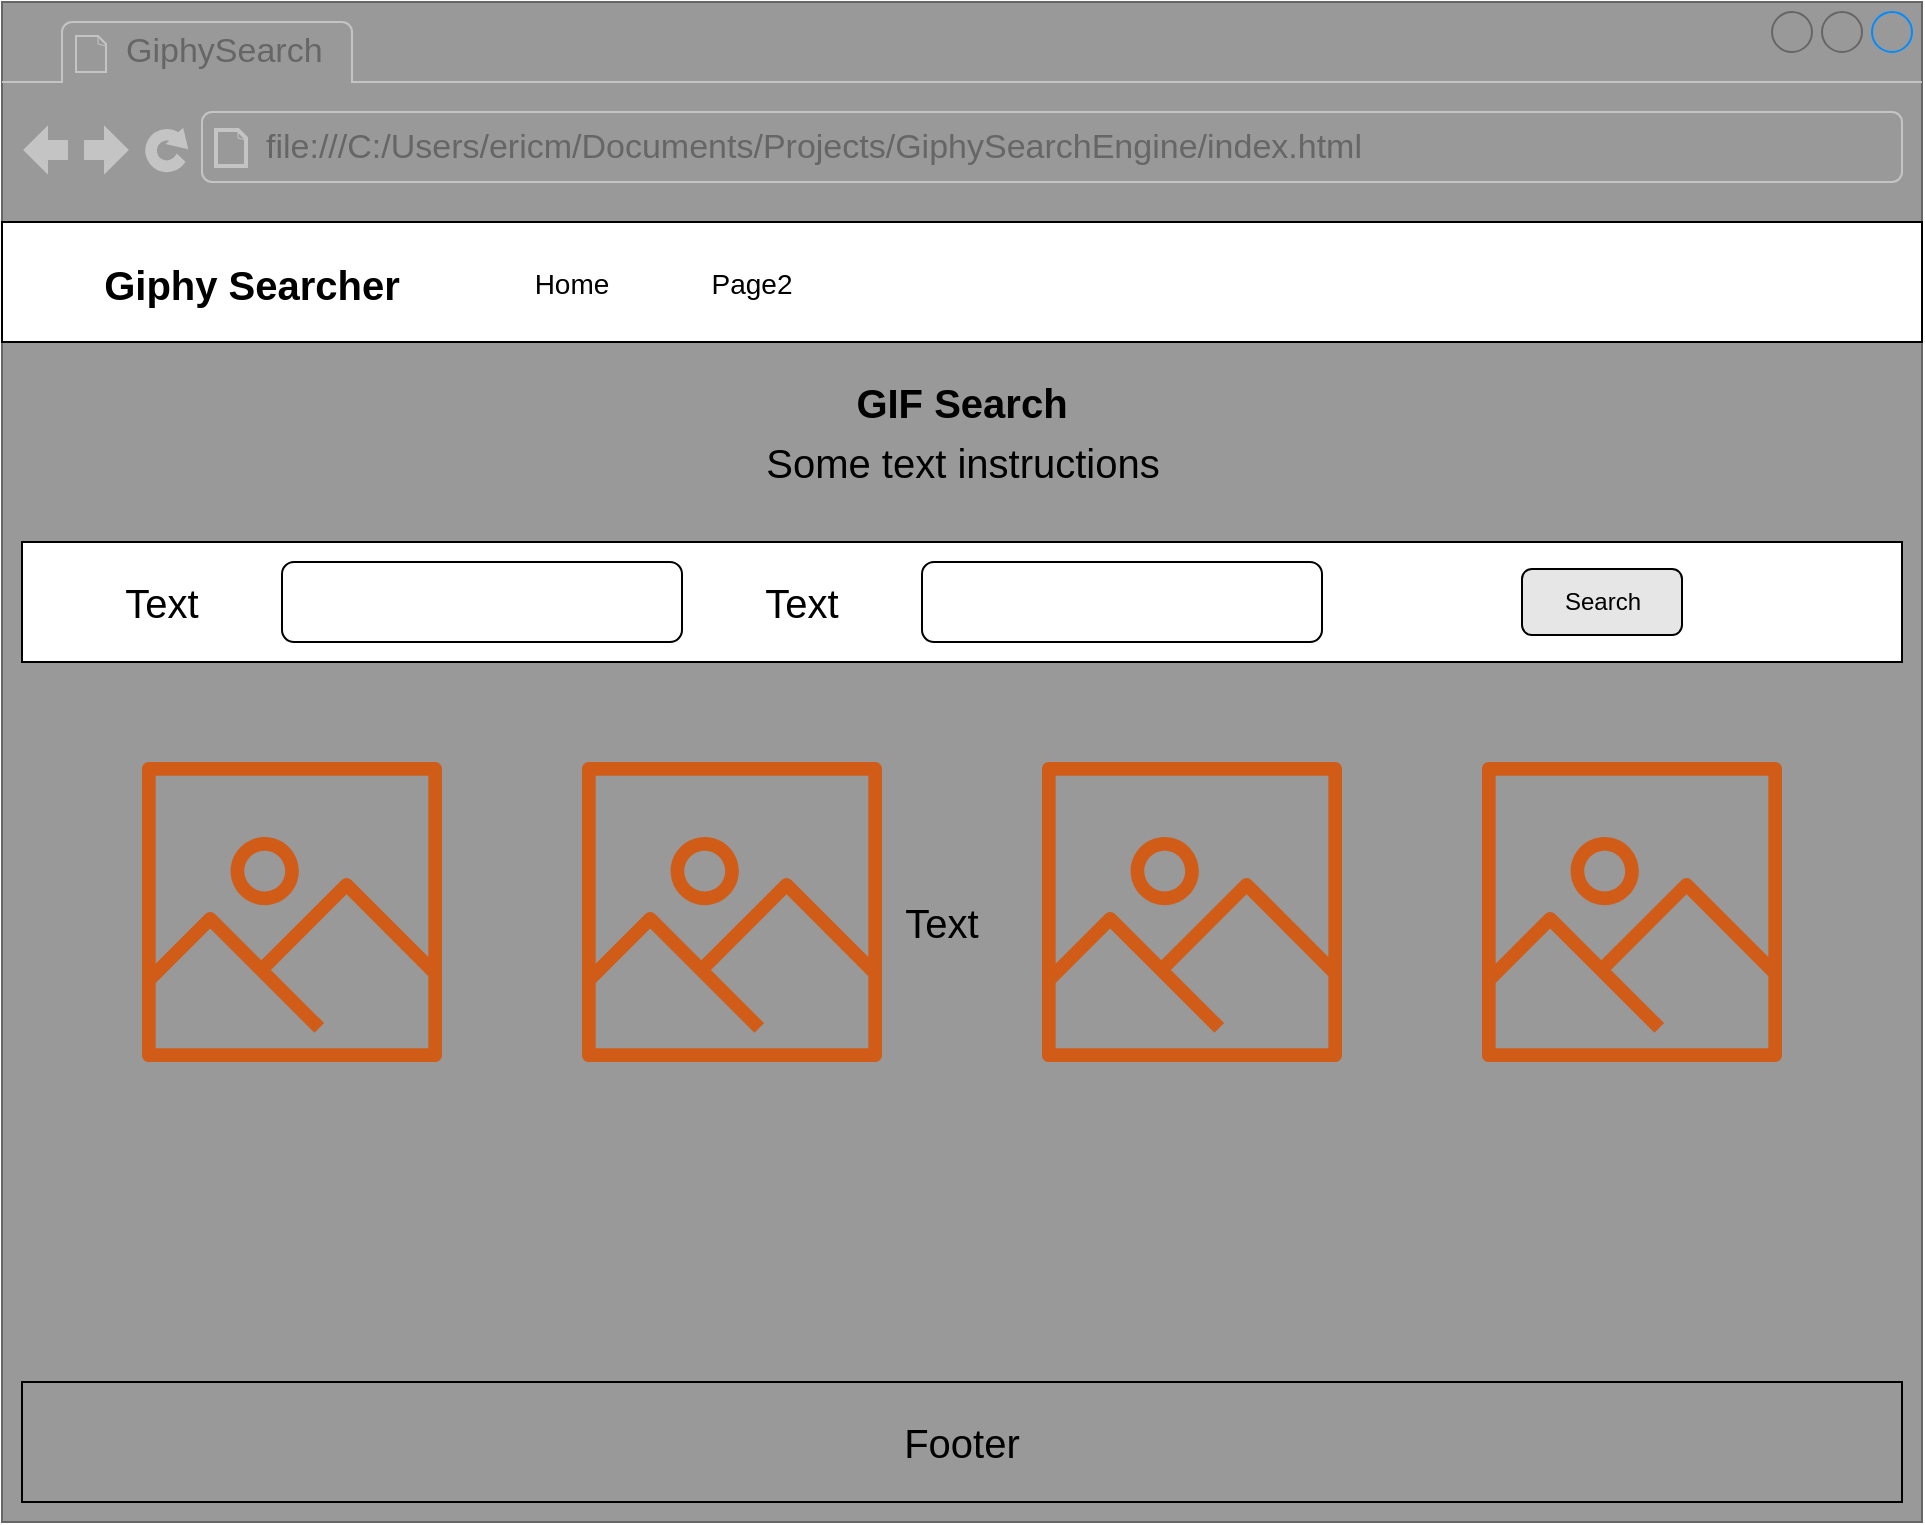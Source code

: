 <mxfile version="14.5.1" type="device"><diagram name="Page-1" id="03018318-947c-dd8e-b7a3-06fadd420f32"><mxGraphModel dx="1217" dy="706" grid="1" gridSize="10" guides="1" tooltips="1" connect="1" arrows="1" fold="1" page="1" pageScale="1" pageWidth="1100" pageHeight="850" background="#ffffff" math="0" shadow="0"><root><mxCell id="0"/><mxCell id="1" parent="0"/><mxCell id="Lc72xYoCjtKz5yFvNJ_N-2" value="" style="strokeWidth=1;shadow=0;dashed=0;align=center;html=1;shape=mxgraph.mockup.containers.browserWindow;rSize=0;strokeColor=#666666;strokeColor2=#008cff;strokeColor3=#c4c4c4;mainText=,;recursiveResize=0;fontColor=#333333;fillColor=#999999;" vertex="1" parent="1"><mxGeometry x="80" y="40" width="960" height="760" as="geometry"/></mxCell><mxCell id="Lc72xYoCjtKz5yFvNJ_N-3" value="GiphySearch" style="strokeWidth=1;shadow=0;dashed=0;align=center;html=1;shape=mxgraph.mockup.containers.anchor;fontSize=17;fontColor=#666666;align=left;" vertex="1" parent="Lc72xYoCjtKz5yFvNJ_N-2"><mxGeometry x="60" y="12" width="110" height="26" as="geometry"/></mxCell><mxCell id="Lc72xYoCjtKz5yFvNJ_N-4" value="file:///C:/Users/ericm/Documents/Projects/GiphySearchEngine/index.html" style="strokeWidth=1;shadow=0;dashed=0;align=center;html=1;shape=mxgraph.mockup.containers.anchor;rSize=0;fontSize=17;fontColor=#666666;align=left;" vertex="1" parent="Lc72xYoCjtKz5yFvNJ_N-2"><mxGeometry x="130" y="60" width="250" height="26" as="geometry"/></mxCell><mxCell id="Lc72xYoCjtKz5yFvNJ_N-10" value="" style="rounded=0;whiteSpace=wrap;html=1;" vertex="1" parent="Lc72xYoCjtKz5yFvNJ_N-2"><mxGeometry y="110" width="960" height="60" as="geometry"/></mxCell><mxCell id="Lc72xYoCjtKz5yFvNJ_N-8" value="Giphy Searcher" style="fillColor=none;strokeColor=none;fontSize=20;fontStyle=1" vertex="1" parent="Lc72xYoCjtKz5yFvNJ_N-2"><mxGeometry x="40" y="120" width="170" height="40" as="geometry"/></mxCell><mxCell id="Lc72xYoCjtKz5yFvNJ_N-11" value="Home" style="fillColor=none;strokeColor=none;fontSize=14;" vertex="1" parent="Lc72xYoCjtKz5yFvNJ_N-2"><mxGeometry x="240" y="120" width="90" height="40" as="geometry"/></mxCell><mxCell id="Lc72xYoCjtKz5yFvNJ_N-12" value="Page2" style="fillColor=none;strokeColor=none;fontSize=14;" vertex="1" parent="Lc72xYoCjtKz5yFvNJ_N-2"><mxGeometry x="330" y="120" width="90" height="40" as="geometry"/></mxCell><mxCell id="Lc72xYoCjtKz5yFvNJ_N-13" value="GIF Search" style="text;html=1;strokeColor=none;fillColor=none;align=center;verticalAlign=middle;whiteSpace=wrap;rounded=0;fontSize=20;fontColor=#000000;fontStyle=1" vertex="1" parent="Lc72xYoCjtKz5yFvNJ_N-2"><mxGeometry x="405" y="190" width="150" height="20" as="geometry"/></mxCell><mxCell id="Lc72xYoCjtKz5yFvNJ_N-14" value="Some text instructions" style="text;html=1;strokeColor=none;fillColor=none;align=center;verticalAlign=middle;whiteSpace=wrap;rounded=0;fontSize=20;fontColor=#000000;fontStyle=0" vertex="1" parent="Lc72xYoCjtKz5yFvNJ_N-2"><mxGeometry x="337.5" y="220" width="285" height="20" as="geometry"/></mxCell><mxCell id="Lc72xYoCjtKz5yFvNJ_N-15" value="" style="rounded=0;whiteSpace=wrap;html=1;fontSize=20;fontColor=#000000;" vertex="1" parent="Lc72xYoCjtKz5yFvNJ_N-2"><mxGeometry x="10" y="270" width="940" height="60" as="geometry"/></mxCell><mxCell id="Lc72xYoCjtKz5yFvNJ_N-16" value="Text" style="text;html=1;strokeColor=none;fillColor=none;align=center;verticalAlign=middle;whiteSpace=wrap;rounded=0;fontSize=20;fontColor=#000000;" vertex="1" parent="Lc72xYoCjtKz5yFvNJ_N-2"><mxGeometry x="60" y="290" width="40" height="20" as="geometry"/></mxCell><mxCell id="Lc72xYoCjtKz5yFvNJ_N-17" value="" style="rounded=1;whiteSpace=wrap;html=1;fontSize=20;fontColor=#000000;" vertex="1" parent="Lc72xYoCjtKz5yFvNJ_N-2"><mxGeometry x="140" y="280" width="200" height="40" as="geometry"/></mxCell><mxCell id="Lc72xYoCjtKz5yFvNJ_N-18" value="Text" style="text;html=1;strokeColor=none;fillColor=none;align=center;verticalAlign=middle;whiteSpace=wrap;rounded=0;fontSize=20;fontColor=#000000;" vertex="1" parent="Lc72xYoCjtKz5yFvNJ_N-2"><mxGeometry x="380" y="290" width="40" height="20" as="geometry"/></mxCell><mxCell id="Lc72xYoCjtKz5yFvNJ_N-19" value="" style="rounded=1;whiteSpace=wrap;html=1;fontSize=20;fontColor=#000000;" vertex="1" parent="Lc72xYoCjtKz5yFvNJ_N-2"><mxGeometry x="460" y="280" width="200" height="40" as="geometry"/></mxCell><mxCell id="Lc72xYoCjtKz5yFvNJ_N-20" value="Search" style="rounded=1;align=center;html=1;fontSize=12;fillColor=#E6E6E6;strokeWidth=1;perimeterSpacing=1;" vertex="1" parent="Lc72xYoCjtKz5yFvNJ_N-2"><mxGeometry x="760" y="283.5" width="80" height="33" as="geometry"/></mxCell><mxCell id="Lc72xYoCjtKz5yFvNJ_N-22" value="" style="outlineConnect=0;fontColor=#232F3E;gradientColor=none;fillColor=#D05C17;strokeColor=none;dashed=0;verticalLabelPosition=bottom;verticalAlign=top;align=center;html=1;fontSize=12;fontStyle=0;aspect=fixed;pointerEvents=1;shape=mxgraph.aws4.container_registry_image;" vertex="1" parent="Lc72xYoCjtKz5yFvNJ_N-2"><mxGeometry x="70" y="380" width="150" height="150" as="geometry"/></mxCell><mxCell id="Lc72xYoCjtKz5yFvNJ_N-23" value="" style="outlineConnect=0;fontColor=#232F3E;gradientColor=none;fillColor=#D05C17;strokeColor=none;dashed=0;verticalLabelPosition=bottom;verticalAlign=top;align=center;html=1;fontSize=12;fontStyle=0;aspect=fixed;pointerEvents=1;shape=mxgraph.aws4.container_registry_image;" vertex="1" parent="Lc72xYoCjtKz5yFvNJ_N-2"><mxGeometry x="290" y="380" width="150" height="150" as="geometry"/></mxCell><mxCell id="Lc72xYoCjtKz5yFvNJ_N-24" value="" style="outlineConnect=0;fontColor=#232F3E;gradientColor=none;fillColor=#D05C17;strokeColor=none;dashed=0;verticalLabelPosition=bottom;verticalAlign=top;align=center;html=1;fontSize=12;fontStyle=0;aspect=fixed;pointerEvents=1;shape=mxgraph.aws4.container_registry_image;" vertex="1" parent="Lc72xYoCjtKz5yFvNJ_N-2"><mxGeometry x="520" y="380" width="150" height="150" as="geometry"/></mxCell><mxCell id="Lc72xYoCjtKz5yFvNJ_N-25" value="" style="outlineConnect=0;fontColor=#232F3E;gradientColor=none;fillColor=#D05C17;strokeColor=none;dashed=0;verticalLabelPosition=bottom;verticalAlign=top;align=center;html=1;fontSize=12;fontStyle=0;aspect=fixed;pointerEvents=1;shape=mxgraph.aws4.container_registry_image;" vertex="1" parent="Lc72xYoCjtKz5yFvNJ_N-2"><mxGeometry x="740" y="380" width="150" height="150" as="geometry"/></mxCell><mxCell id="Lc72xYoCjtKz5yFvNJ_N-26" value="" style="rounded=0;whiteSpace=wrap;html=1;strokeColor=#000000;strokeWidth=1;fillColor=#999999;fontSize=20;fontColor=#000000;" vertex="1" parent="Lc72xYoCjtKz5yFvNJ_N-2"><mxGeometry x="10" y="690" width="940" height="60" as="geometry"/></mxCell><mxCell id="Lc72xYoCjtKz5yFvNJ_N-28" value="Footer" style="text;html=1;strokeColor=none;fillColor=none;align=center;verticalAlign=middle;whiteSpace=wrap;rounded=0;fontSize=20;fontColor=#000000;" vertex="1" parent="Lc72xYoCjtKz5yFvNJ_N-2"><mxGeometry x="460" y="710" width="40" height="20" as="geometry"/></mxCell><mxCell id="Lc72xYoCjtKz5yFvNJ_N-27" value="Text" style="text;html=1;strokeColor=none;fillColor=none;align=center;verticalAlign=middle;whiteSpace=wrap;rounded=0;fontSize=20;fontColor=#000000;" vertex="1" parent="1"><mxGeometry x="530" y="490" width="40" height="20" as="geometry"/></mxCell></root></mxGraphModel></diagram></mxfile>